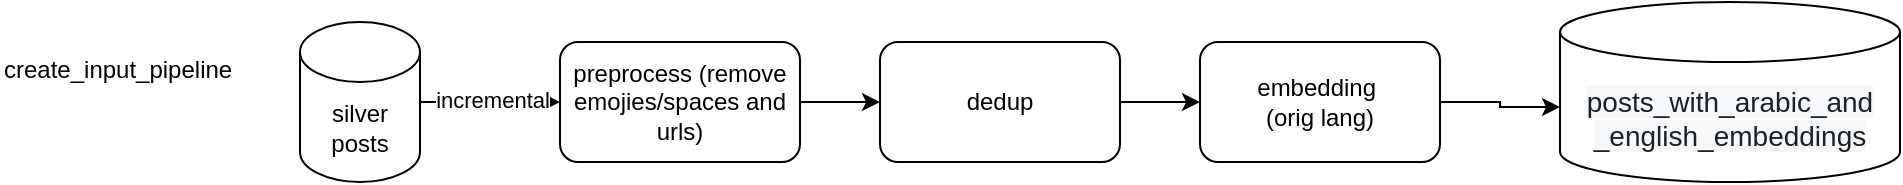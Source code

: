 <mxfile version="25.0.1">
  <diagram name="Page-1" id="_-j-LyRyLfRdokaX9RX_">
    <mxGraphModel dx="1042" dy="565" grid="1" gridSize="10" guides="1" tooltips="1" connect="1" arrows="1" fold="1" page="1" pageScale="1" pageWidth="850" pageHeight="1100" math="0" shadow="0">
      <root>
        <mxCell id="0" />
        <mxCell id="1" parent="0" />
        <mxCell id="2Lk4g0oTJvZEIo2jpxFW-12" style="edgeStyle=orthogonalEdgeStyle;rounded=0;orthogonalLoop=1;jettySize=auto;html=1;entryX=0;entryY=0.5;entryDx=0;entryDy=0;" edge="1" parent="1" source="2Lk4g0oTJvZEIo2jpxFW-1" target="2Lk4g0oTJvZEIo2jpxFW-2">
          <mxGeometry relative="1" as="geometry" />
        </mxCell>
        <mxCell id="2Lk4g0oTJvZEIo2jpxFW-13" value="incremental" style="edgeLabel;html=1;align=center;verticalAlign=middle;resizable=0;points=[];" vertex="1" connectable="0" parent="2Lk4g0oTJvZEIo2jpxFW-12">
          <mxGeometry x="0.017" y="1" relative="1" as="geometry">
            <mxPoint as="offset" />
          </mxGeometry>
        </mxCell>
        <mxCell id="2Lk4g0oTJvZEIo2jpxFW-1" value="silver posts" style="shape=cylinder3;whiteSpace=wrap;html=1;boundedLbl=1;backgroundOutline=1;size=15;" vertex="1" parent="1">
          <mxGeometry x="180" y="100" width="60" height="80" as="geometry" />
        </mxCell>
        <mxCell id="2Lk4g0oTJvZEIo2jpxFW-5" value="" style="edgeStyle=orthogonalEdgeStyle;rounded=0;orthogonalLoop=1;jettySize=auto;html=1;" edge="1" parent="1" source="2Lk4g0oTJvZEIo2jpxFW-2" target="2Lk4g0oTJvZEIo2jpxFW-4">
          <mxGeometry relative="1" as="geometry" />
        </mxCell>
        <mxCell id="2Lk4g0oTJvZEIo2jpxFW-2" value="preprocess (remove emojies/spaces and urls)" style="rounded=1;whiteSpace=wrap;html=1;" vertex="1" parent="1">
          <mxGeometry x="310" y="110" width="120" height="60" as="geometry" />
        </mxCell>
        <mxCell id="2Lk4g0oTJvZEIo2jpxFW-9" value="" style="edgeStyle=orthogonalEdgeStyle;rounded=0;orthogonalLoop=1;jettySize=auto;html=1;" edge="1" parent="1" source="2Lk4g0oTJvZEIo2jpxFW-4" target="2Lk4g0oTJvZEIo2jpxFW-8">
          <mxGeometry relative="1" as="geometry" />
        </mxCell>
        <mxCell id="2Lk4g0oTJvZEIo2jpxFW-4" value="dedup" style="whiteSpace=wrap;html=1;rounded=1;" vertex="1" parent="1">
          <mxGeometry x="470" y="110" width="120" height="60" as="geometry" />
        </mxCell>
        <mxCell id="2Lk4g0oTJvZEIo2jpxFW-7" value="&lt;span style=&quot;color: rgb(28, 33, 39); font-family: Source-Sans-Pro, Helvetica, sans-serif, blueprint-icons-16; font-size: 14px; text-align: start; text-wrap-mode: nowrap; background-color: rgb(246, 247, 249);&quot;&gt;posts_with_arabic_and&lt;/span&gt;&lt;div&gt;&lt;span style=&quot;color: rgb(28, 33, 39); font-family: Source-Sans-Pro, Helvetica, sans-serif, blueprint-icons-16; font-size: 14px; text-align: start; text-wrap-mode: nowrap; background-color: rgb(246, 247, 249);&quot;&gt;_english_embeddings&lt;/span&gt;&lt;/div&gt;" style="shape=cylinder3;whiteSpace=wrap;html=1;boundedLbl=1;backgroundOutline=1;size=15;" vertex="1" parent="1">
          <mxGeometry x="810" y="90" width="170" height="90" as="geometry" />
        </mxCell>
        <mxCell id="2Lk4g0oTJvZEIo2jpxFW-8" value="embedding&amp;nbsp;&lt;div&gt;(orig lang)&lt;/div&gt;" style="whiteSpace=wrap;html=1;rounded=1;" vertex="1" parent="1">
          <mxGeometry x="630" y="110" width="120" height="60" as="geometry" />
        </mxCell>
        <mxCell id="2Lk4g0oTJvZEIo2jpxFW-10" style="edgeStyle=orthogonalEdgeStyle;rounded=0;orthogonalLoop=1;jettySize=auto;html=1;entryX=0;entryY=0;entryDx=0;entryDy=52.5;entryPerimeter=0;" edge="1" parent="1" source="2Lk4g0oTJvZEIo2jpxFW-8" target="2Lk4g0oTJvZEIo2jpxFW-7">
          <mxGeometry relative="1" as="geometry" />
        </mxCell>
        <mxCell id="2Lk4g0oTJvZEIo2jpxFW-14" value="create_input_pipeline" style="text;whiteSpace=wrap;" vertex="1" parent="1">
          <mxGeometry x="30" y="110" width="150" height="40" as="geometry" />
        </mxCell>
      </root>
    </mxGraphModel>
  </diagram>
</mxfile>
